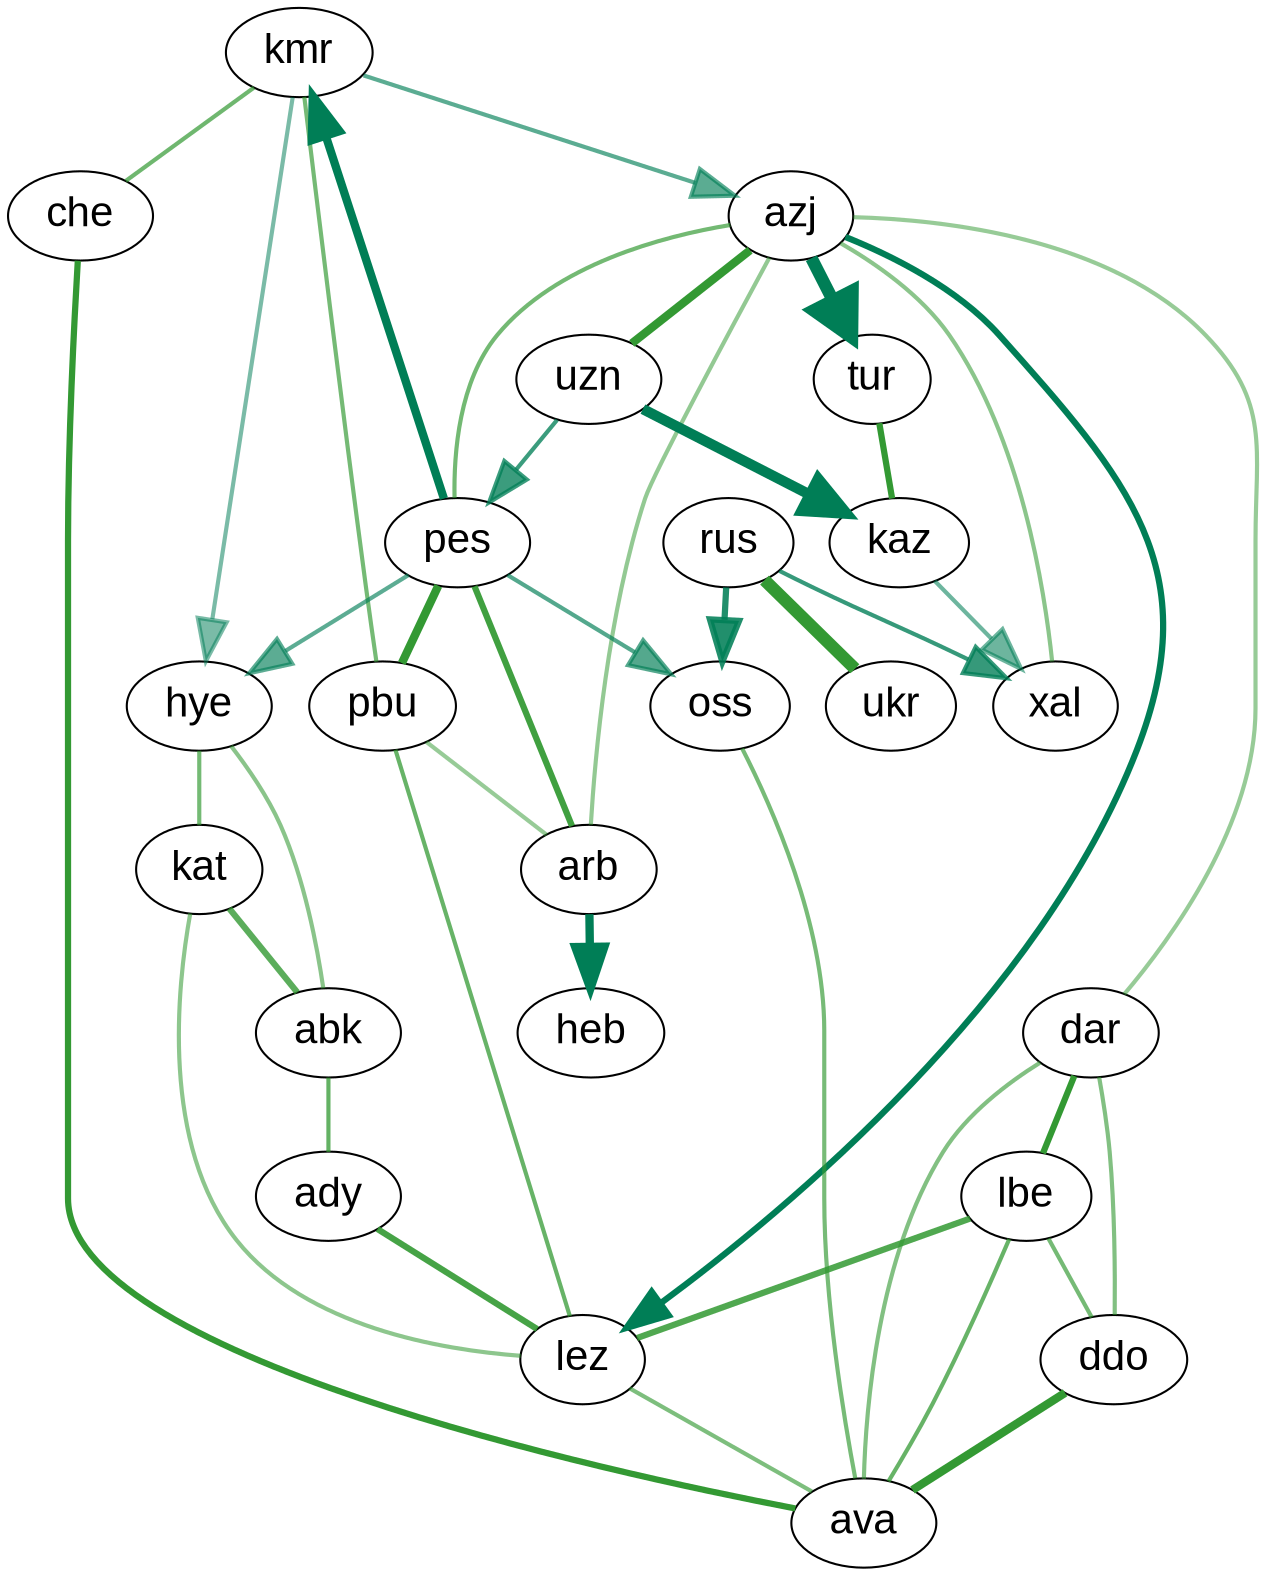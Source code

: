 digraph LanguageGraph
{
  splines=true;
  node [ fontname=Arial, fontcolor=black, fontsize=20];
  abk [pos="3020.0,2130.0", width="0.1", height="0.05"];
  ady [pos="3030.0,2261.5", width="0.1", height="0.05"];
  arb [pos="3300.0,1550.0", width="0.1", height="0.05"];
  ava [pos="3300.0,2100.0", width="0.1", height="0.05"];
  azj [pos="3500.0,1900.0", width="0.1", height="0.05"];
  che [pos="3300.0,2210.0", width="0.1", height="0.05"];
  dar [pos="3470.0,2120.0", width="0.1", height="0.05"];
  ddo [pos="3287.5,2030.0", width="0.1", height="0.05"];
  heb [pos="2741.5,1575.0", width="0.1", height="0.05"];
  hye [pos="3200.0,2020.0", width="0.1", height="0.05"];
  kat [pos="3170.0,2100.0", width="0.1", height="0.05"];
  kaz [pos="4400.0,2450.0", width="0.1", height="0.05"];
  kmr [pos="3100.0,1950.0", width="0.1", height="0.05"];
  lbe [pos="3400.0,2070.0", width="0.1", height="0.05"];
  lez [pos="3391.5,2010.0", width="0.1", height="0.05"];
  oss [pos="3190.0,2170.0", width="0.1", height="0.05"];
  pbu [pos="4350.0,1650.0", width="0.1", height="0.05"];
  pes [pos="3700.0,1630.0", width="0.1", height="0.05"];
  rus [pos="3000.0,2500.0", width="0.1", height="0.05"];
  tur [pos="2750.0,1950.0", width="0.1", height="0.05"];
  ukr [pos="2750.0,2500.0", width="0.1", height="0.05"];
  uzn [pos="4400.0,1900.0", width="0.1", height="0.05"];
  xal [pos="3540.0,2370.0", width="0.1", height="0.05"];
subgraph undirected
{
  edge [dir=none];
}
subgraph bidirected
{
  edge [dir=none];
  xal -> azj [color="#33993391",penwidth="2"];
  rus -> ukr [color="#339933ff",penwidth="6"];
  tur -> kaz [color="#339933ff",penwidth="3"];
  azj -> uzn [color="#339933ff",penwidth="4"];
  azj -> pes [color="#339933af",penwidth="2"];
  azj -> dar [color="#33993381",penwidth="2"];
  azj -> arb [color="#33993386",penwidth="2"];
  pes -> pbu [color="#339933ff",penwidth="4"];
  pes -> arb [color="#339933ee",penwidth="3"];
  oss -> ava [color="#339933aa",penwidth="2"];
  pbu -> kmr [color="#339933ac",penwidth="2"];
  pbu -> lez [color="#339933bd",penwidth="2"];
  pbu -> arb [color="#33993381",penwidth="2"];
  kmr -> che [color="#339933b4",penwidth="2"];
  hye -> kat [color="#339933ad",penwidth="2"];
  hye -> abk [color="#33993392",penwidth="2"];
  kat -> abk [color="#339933cc",penwidth="3"];
  kat -> lez [color="#3399338e",penwidth="2"];
  abk -> ady [color="#339933c1",penwidth="2"];
  ady -> lez [color="#339933e7",penwidth="3"];
  che -> ava [color="#339933ff",penwidth="3"];
  dar -> lbe [color="#339933ff",penwidth="3"];
  dar -> ddo [color="#3399339c",penwidth="2"];
  dar -> ava [color="#3399339c",penwidth="2"];
  lbe -> lez [color="#339933da",penwidth="3"];
  lbe -> ddo [color="#339933ac",penwidth="2"];
  lbe -> ava [color="#339933be",penwidth="2"];
  lez -> ava [color="#339933a2",penwidth="2"];
  ddo -> ava [color="#339933ff",penwidth="4"];
}
subgraph directed
{
  edge [arrowsize=2];
  rus -> xal [color="#007e56c9",penwidth="2"];
  kaz -> xal [color="#007e5692",penwidth="2"];
  rus -> oss [color="#007e56de",penwidth="3"];
  azj -> tur [color="#007e56ff",penwidth="6"];
  kmr -> azj [color="#007e56a4",penwidth="2"];
  azj -> lez [color="#007e56ff",penwidth="3"];
  uzn -> kaz [color="#007e56ff",penwidth="5"];
  uzn -> pes [color="#007e56c4",penwidth="2"];
  pes -> oss [color="#007e56ab",penwidth="2"];
  pes -> kmr [color="#007e56ff",penwidth="4"];
  pes -> hye [color="#007e56a3",penwidth="2"];
  kmr -> hye [color="#007e5685",penwidth="2"];
  arb -> heb [color="#007e56ff",penwidth="4"];
}
subgraph directedPreset
{
  edge [arrowsize=2];
}
}
